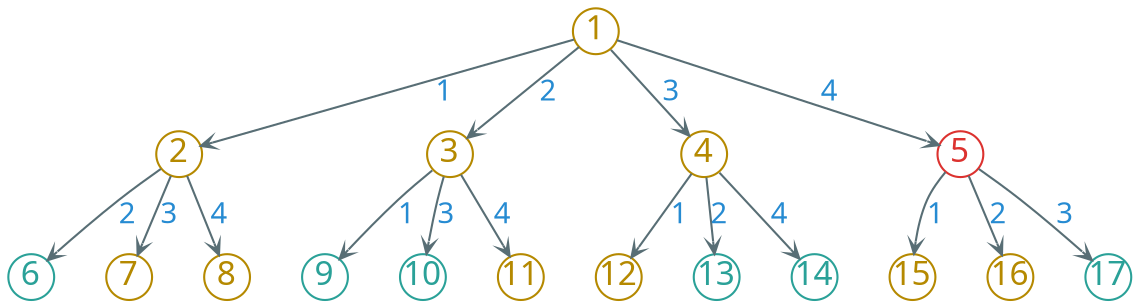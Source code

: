 digraph g {
    bgcolor=transparent
    rankdir=TB
    graph [nodesep=0.35, ranksep=0.3]
    node [shape=circle, fixedsize=true, width=0.3, color="#b58900", fontcolor="#b58900", fontsize=16, fontname="LXGWWenKai"]
    edge [arrowhead=vee, color="#586e75", fontcolor="#268bd2", fontsize=14, fontname="LXGWWenKai" arrowsize=0.6]

    1 -> 2 [label="1"]
    1 -> 3 [label="2"]
    1 -> 4 [label="3"]

    node [color="#dc322f", fontcolor="#dc322f"]

    1 -> 5 [label="4"]

    node [color="#2aa198", fontcolor="#2aa198"]

    2 -> 6 [label="2"]

    node [color="#b58900", fontcolor="#b58900"]

    2 -> 7 [label="3"]
    2 -> 8 [label="4"]

    node [color="#2aa198", fontcolor="#2aa198"]

    3 -> 9 [label="1"]
    3 -> 10 [label="3"]

    node [color="#b58900", fontcolor="#b58900"]

    3 -> 11 [label="4"]

    4 -> 12 [label="1"]

    node [color="#2aa198", fontcolor="#2aa198"]

    4 -> 13 [label="2"]
    4 -> 14 [label="4"]

    node [color="#b58900", fontcolor="#b58900"]

    5 -> 15 [label="1"]
    5 -> 16 [label="2"]

    node [color="#2aa198", fontcolor="#2aa198"]

    5 -> 17 [label="3"]
}